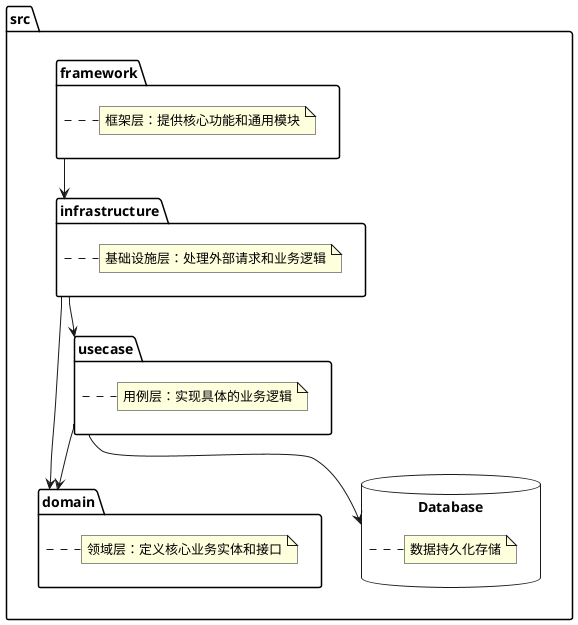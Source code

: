 @startuml BridgeHub Architecture

package "src" {
    package "framework" {
        note right of framework
            框架层：提供核心功能和通用模块
        end note
    }

    package "infrastructure" {
        note right of infrastructure
            基础设施层：处理外部请求和业务逻辑
        end note
    }

    package "domain" {
        note right of domain
            领域层：定义核心业务实体和接口
        end note
    }

    package "usecase" {
        note right of usecase
            用例层：实现具体的业务逻辑
        end note
    }
    database "Database" {
        note right of Database
            数据持久化存储
        end note
    }
}

framework -down-> infrastructure
infrastructure -down-> domain
infrastructure -down-> usecase
usecase -down-> domain
usecase -down-> Database

@enduml

